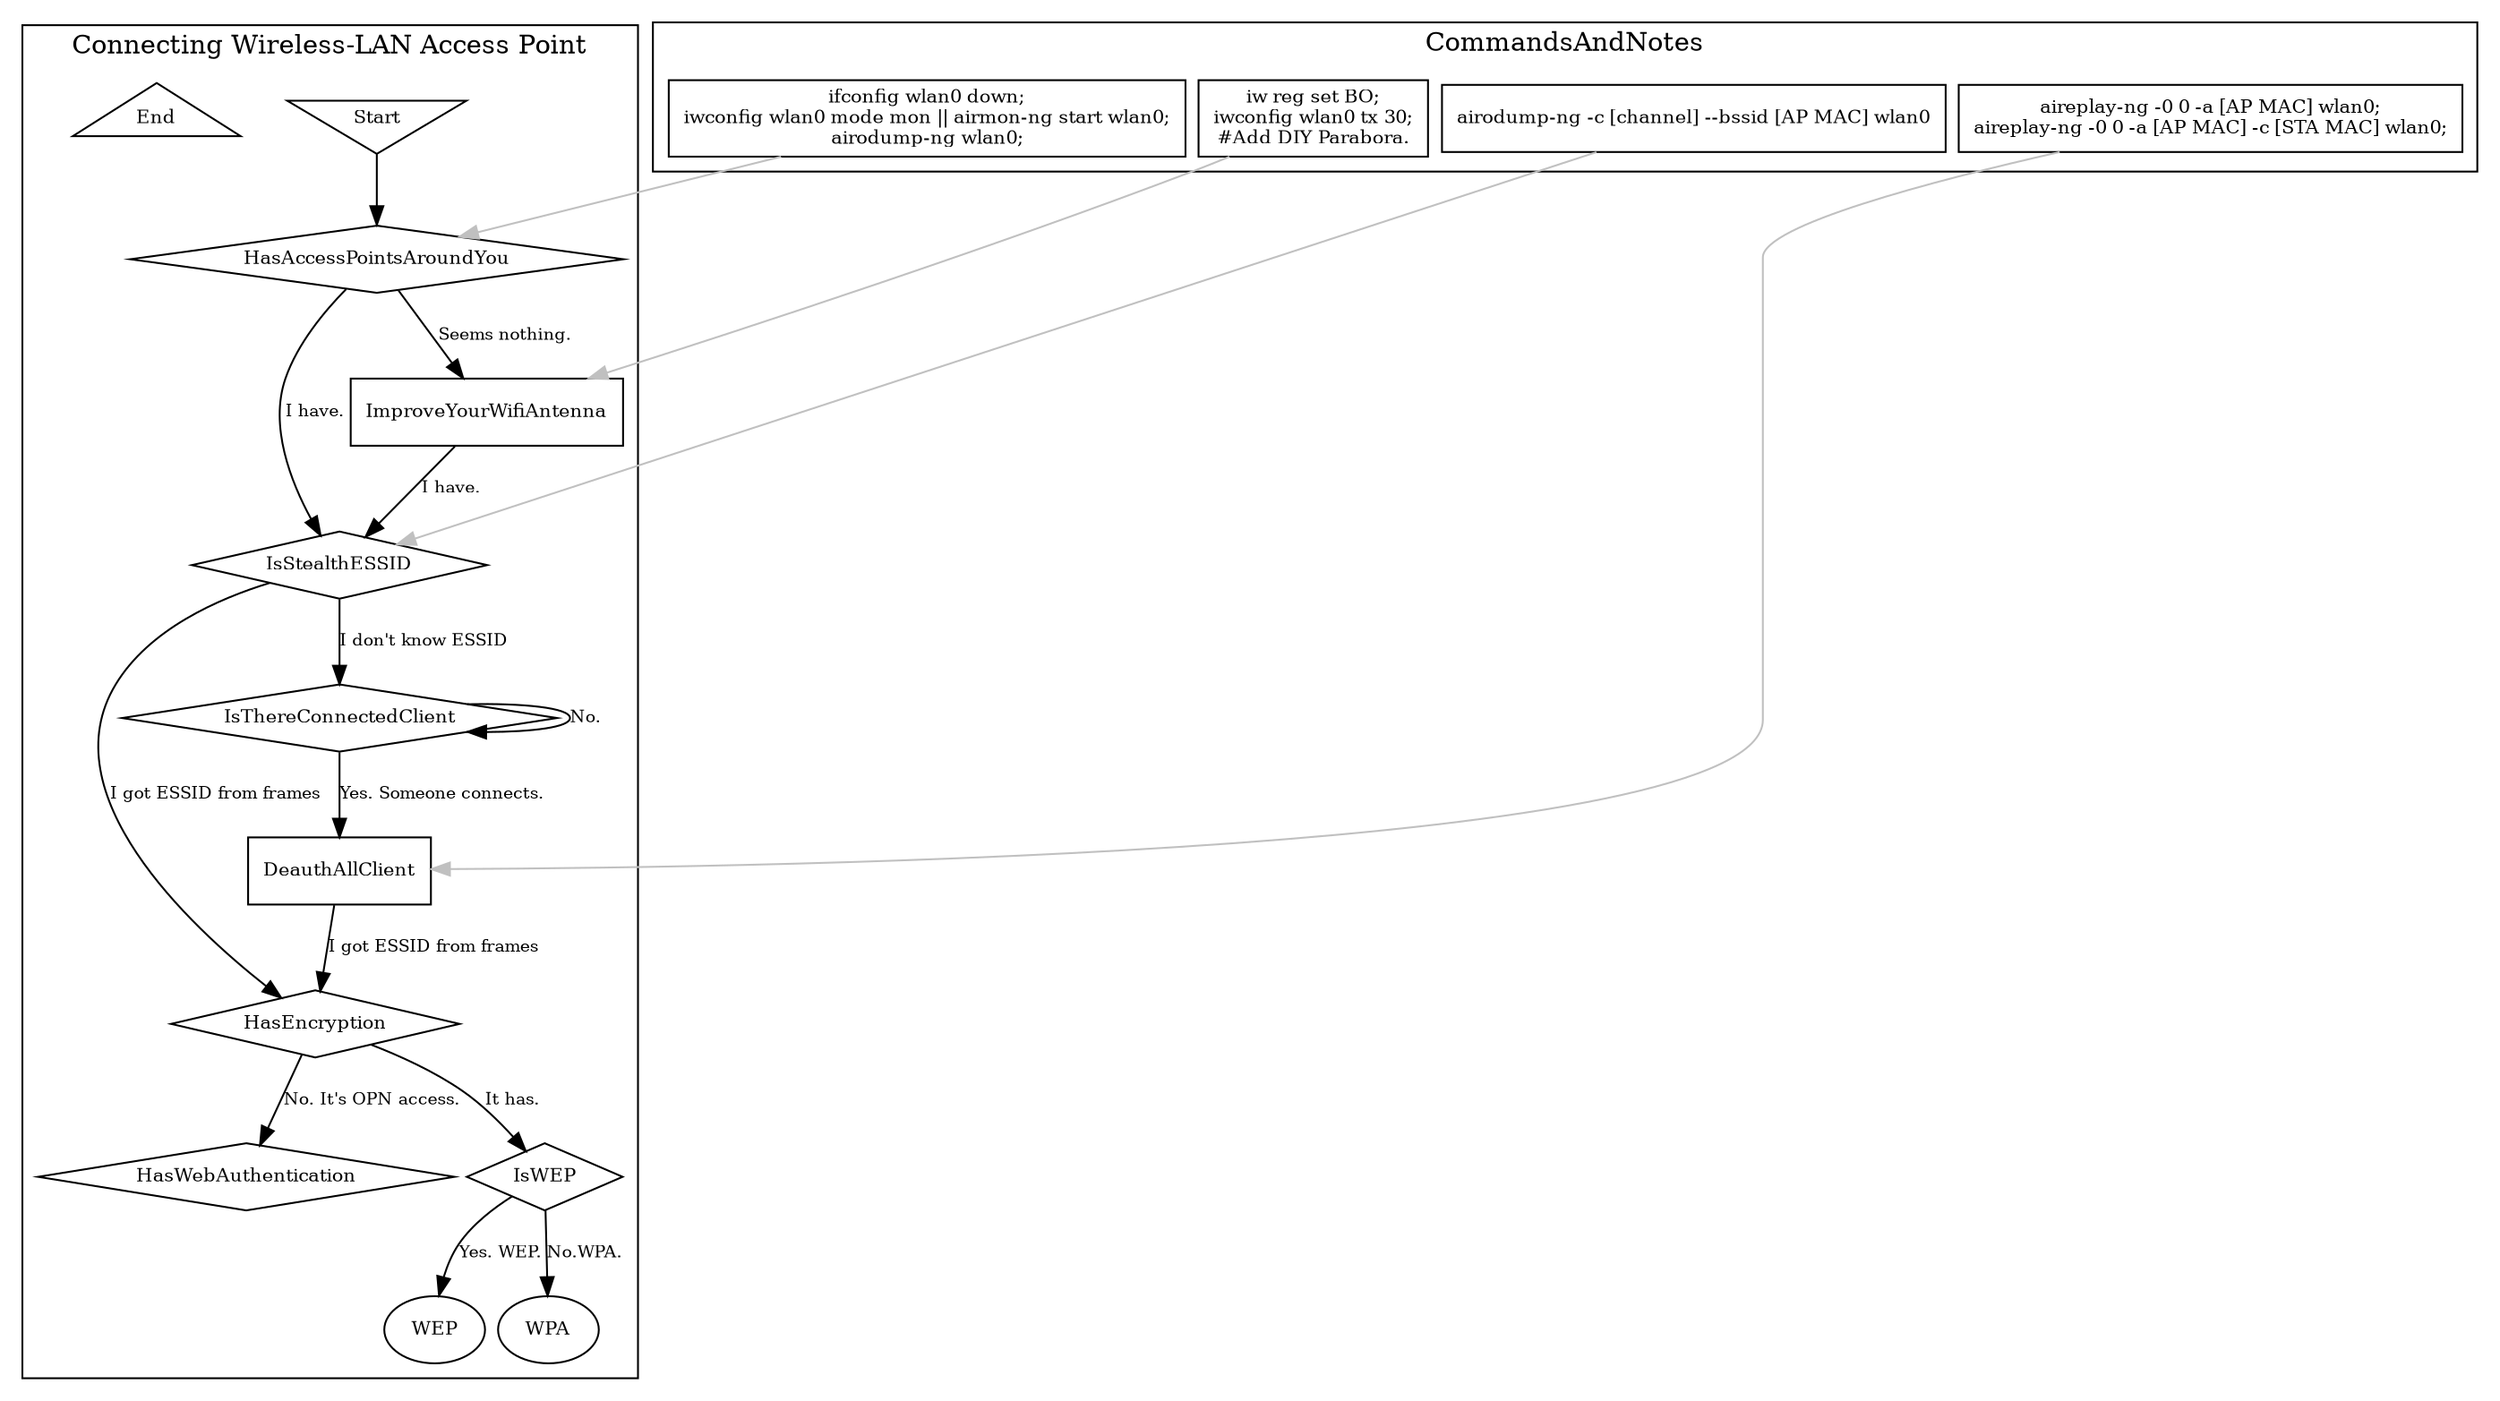 /*
Graphviz - DOT language writing!
$dot -Tsvg this.dot -o this.svg
*/
digraph Diagram {
    //PROFILE [label = "Connecting WLAN", shape=none];
    nodesep=0.1;
    node [fontsize=10];
    edge [fontsize=9];
    subgraph clusterMain {
        label = "Connecting Wireless-LAN Access Point";
        subgraph N_Start {
            node [shape=invtriangle];
            Start;
        }
        subgraph N_End {
            node [shape=triangle];
            End;
        }
        subgraph Nodes {
            subgraph N_Do {
                node [shape=box];
                ImproveYourWifiAntenna [URL="http://www.instructables.com/id/DIY-WIFI-Antenna-Reception-Booster/"];
                DeauthAllClient [URL="http://www.aircrack-ng.org/doku.php?id=deauthentication"];
            }
            subgraph N_If {
                node [shape=diamond];
                HasAccessPointsAroundYou [URL="http://www.aircrack-ng.org/doku.php?id=airodump-ng"];
                IsStealthESSID [URL="http://securitysynapse.blogspot.jp/2014/01/wireless-pentesting-on-cheap-kali-hiddenSSID.html"];
                IsThereConnectedClient [URL="http://blackhat6969.blogspot.jp/2012/09/down-and-dirty-wifi-cracking-with.html"];
                HasEncryption [URL="http://www.dummies.com/how-to/content/wireless-security-protocols-wep-wpa-and-wpa2.html"];
                HasWebAuthentication [URL="http://www.slideshare.net/support_cyberoam/hotspot-authentication"];
                IsWEP [URL="http://www.howtogeek.com/167783/htg-explains-the-difference-between-wep-wpa-and-wpa2-wireless-encryption-and-why-it-matters/"];
            }
        }
        subgraph Flow {
            Start -> HasAccessPointsAroundYou;
            {HasAccessPointsAroundYou ImproveYourWifiAntenna} -> IsStealthESSID [label="I have."];
            HasAccessPointsAroundYou -> ImproveYourWifiAntenna [label="Seems nothing."];
            IsStealthESSID -> IsThereConnectedClient [label="I don't know ESSID"];
            IsThereConnectedClient -> DeauthAllClient [label="Yes. Someone connects."];
            IsThereConnectedClient -> IsThereConnectedClient [label="No."];
            {IsStealthESSID DeauthAllClient } -> HasEncryption [label="I got ESSID from frames"];
            HasEncryption -> HasWebAuthentication [label="No. It's OPN access."]
            HasEncryption -> IsWEP [label="It has."];
            IsWEP -> WEP [label="Yes. WEP."];
            IsWEP -> WPA [label="No.WPA."];
        }
    }
    subgraph clusterCommands {
        label = "CommandsAndNotes";
        subgraph Nt_Command {
            node [shape=box];
            HasAccessPointsAroundYouCommand [label="ifconfig wlan0 down;\niwconfig wlan0 mode mon || airmon-ng start wlan0;\nairodump-ng wlan0;\n"];
            ImproveYourWifiAntennaCommand [label="iw reg set BO;\niwconfig wlan0 tx 30;\n#Add DIY Parabora."];
            IsStealthESSIDCommand [label="airodump-ng -c [channel] --bssid [AP MAC] wlan0"]
            DeauthAllClientCommand [label="aireplay-ng -0 0 -a [AP MAC] wlan0;\naireplay-ng -0 0 -a [AP MAC] -c [STA MAC] wlan0;"];
        }
        subgraph Nt_Flow {
            edge [color=gray];
            HasAccessPointsAroundYouCommand -> HasAccessPointsAroundYou;
            ImproveYourWifiAntennaCommand -> ImproveYourWifiAntenna;
            IsStealthESSIDCommand -> IsStealthESSID;
            DeauthAllClientCommand -> DeauthAllClient;
        }
    }
    subgraph clusterWEP {
        label = "WEP";
        compound = true;
        subgraph Nodes_WEP {
            node [shape=box]
            WEP;
        }
        subgraph Flow_WEP {
        }
    }
    subgraph clusterWPA {
        label = "WPA";
        compound = true;
        subgraph Nodes_WPA {
            node [shape=box]
            WPA;
        }
        subgraph Flow_WPA {
        }
    }
}
        //subgraph clusterFlow {
        /*
        subgraph Flow {
            IcapRequest -> IsREQMOD [label="ICAP Request From Proxy"];
            {IsREQMOD -> IsRESPMOD [label="no"]} -> IsHTTP [label="yes"];

            IsHTTP -> IsHTTPResponse [label="yes"];

            IsHTTPResponse -> IsHTTPRequest [label="no"];
            IsHTTPResponse -> HasCanariaCookie [label="yes"];
            HasCanariaCookie -> SetCanariaCookie [label="no"];
            HasCanariaCookie -> 204 [label="yes"];
            SetCanariaCookie -> 200 [label="mod please"];

            IsHTTPRequest -> CheckURL_ModSecurity_Canaria [label="yes"];
            {CheckURL_ModSecurity_Canaria -> CheckBody_ModSecurity_Canaria [label="OK"]} -> 403 [label="XSS!"];
            CheckBody_ModSecurity_Canaria -> 204 [label="OK"];

            {IsRESPMOD IsHTTP IsHTTPRequest} -> 204 [label="Exception"];//OPTIONS, etc..
            {rank=same; 200 204 403} -> IcapResponse [label="ICAP Response to Proxy"];//同じ階層に
        }
        //{edge[style=invis];
            //{IcapRequest} -> {IcapResponse};
        //}
        */

